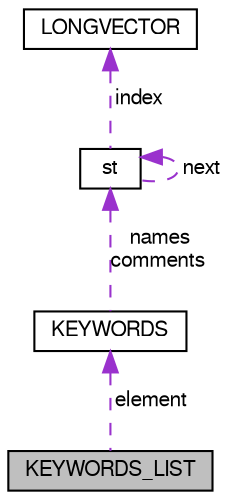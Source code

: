 digraph "KEYWORDS_LIST"
{
  bgcolor="transparent";
  edge [fontname="FreeSans",fontsize="10",labelfontname="FreeSans",labelfontsize="10"];
  node [fontname="FreeSans",fontsize="10",shape=record];
  Node1 [label="KEYWORDS_LIST",height=0.2,width=0.4,color="black", fillcolor="grey75", style="filled" fontcolor="black"];
  Node2 -> Node1 [dir="back",color="darkorchid3",fontsize="10",style="dashed",label=" element" ,fontname="FreeSans"];
  Node2 [label="KEYWORDS",height=0.2,width=0.4,color="black",URL="$struct_k_e_y_w_o_r_d_s.html"];
  Node3 -> Node2 [dir="back",color="darkorchid3",fontsize="10",style="dashed",label=" names\ncomments" ,fontname="FreeSans"];
  Node3 [label="st",height=0.2,width=0.4,color="black",URL="$structst.html"];
  Node3 -> Node3 [dir="back",color="darkorchid3",fontsize="10",style="dashed",label=" next" ,fontname="FreeSans"];
  Node4 -> Node3 [dir="back",color="darkorchid3",fontsize="10",style="dashed",label=" index" ,fontname="FreeSans"];
  Node4 [label="LONGVECTOR",height=0.2,width=0.4,color="black",URL="$struct_l_o_n_g_v_e_c_t_o_r.html"];
}

